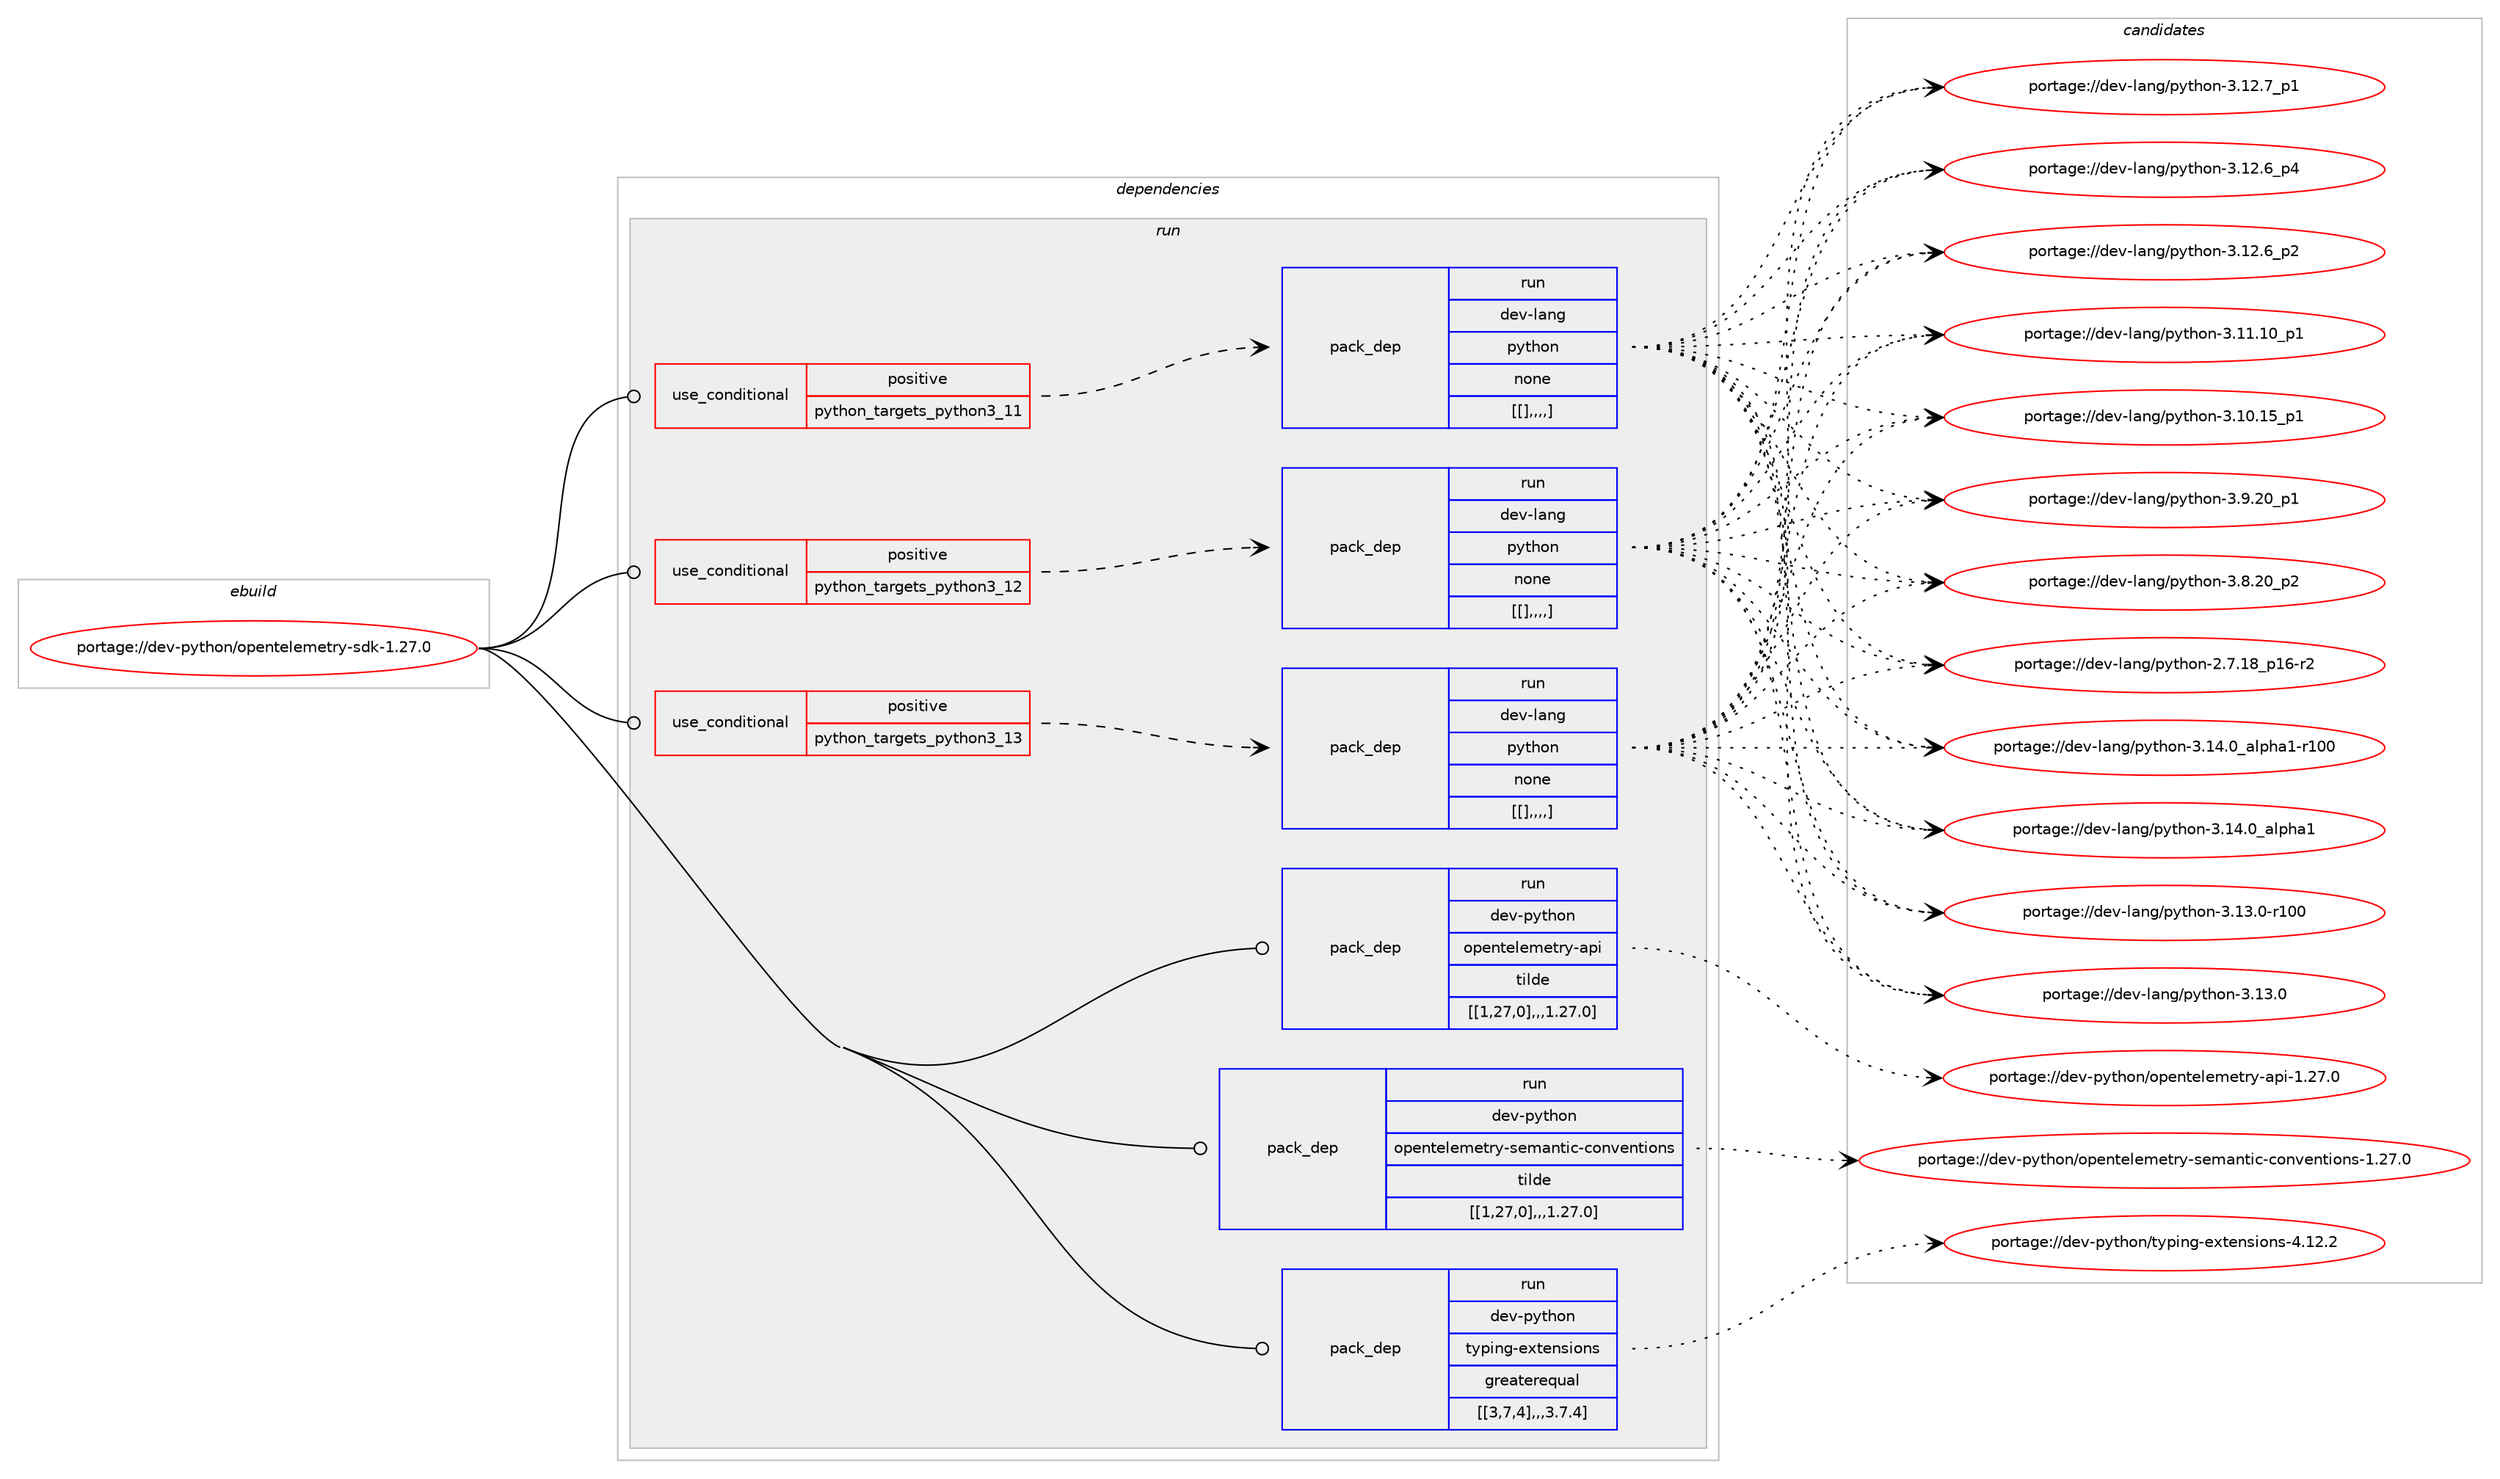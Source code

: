 digraph prolog {

# *************
# Graph options
# *************

newrank=true;
concentrate=true;
compound=true;
graph [rankdir=LR,fontname=Helvetica,fontsize=10,ranksep=1.5];#, ranksep=2.5, nodesep=0.2];
edge  [arrowhead=vee];
node  [fontname=Helvetica,fontsize=10];

# **********
# The ebuild
# **********

subgraph cluster_leftcol {
color=gray;
label=<<i>ebuild</i>>;
id [label="portage://dev-python/opentelemetry-sdk-1.27.0", color=red, width=4, href="../dev-python/opentelemetry-sdk-1.27.0.svg"];
}

# ****************
# The dependencies
# ****************

subgraph cluster_midcol {
color=gray;
label=<<i>dependencies</i>>;
subgraph cluster_compile {
fillcolor="#eeeeee";
style=filled;
label=<<i>compile</i>>;
}
subgraph cluster_compileandrun {
fillcolor="#eeeeee";
style=filled;
label=<<i>compile and run</i>>;
}
subgraph cluster_run {
fillcolor="#eeeeee";
style=filled;
label=<<i>run</i>>;
subgraph cond37864 {
dependency159007 [label=<<TABLE BORDER="0" CELLBORDER="1" CELLSPACING="0" CELLPADDING="4"><TR><TD ROWSPAN="3" CELLPADDING="10">use_conditional</TD></TR><TR><TD>positive</TD></TR><TR><TD>python_targets_python3_11</TD></TR></TABLE>>, shape=none, color=red];
subgraph pack119835 {
dependency159031 [label=<<TABLE BORDER="0" CELLBORDER="1" CELLSPACING="0" CELLPADDING="4" WIDTH="220"><TR><TD ROWSPAN="6" CELLPADDING="30">pack_dep</TD></TR><TR><TD WIDTH="110">run</TD></TR><TR><TD>dev-lang</TD></TR><TR><TD>python</TD></TR><TR><TD>none</TD></TR><TR><TD>[[],,,,]</TD></TR></TABLE>>, shape=none, color=blue];
}
dependency159007:e -> dependency159031:w [weight=20,style="dashed",arrowhead="vee"];
}
id:e -> dependency159007:w [weight=20,style="solid",arrowhead="odot"];
subgraph cond37872 {
dependency159034 [label=<<TABLE BORDER="0" CELLBORDER="1" CELLSPACING="0" CELLPADDING="4"><TR><TD ROWSPAN="3" CELLPADDING="10">use_conditional</TD></TR><TR><TD>positive</TD></TR><TR><TD>python_targets_python3_12</TD></TR></TABLE>>, shape=none, color=red];
subgraph pack119850 {
dependency159050 [label=<<TABLE BORDER="0" CELLBORDER="1" CELLSPACING="0" CELLPADDING="4" WIDTH="220"><TR><TD ROWSPAN="6" CELLPADDING="30">pack_dep</TD></TR><TR><TD WIDTH="110">run</TD></TR><TR><TD>dev-lang</TD></TR><TR><TD>python</TD></TR><TR><TD>none</TD></TR><TR><TD>[[],,,,]</TD></TR></TABLE>>, shape=none, color=blue];
}
dependency159034:e -> dependency159050:w [weight=20,style="dashed",arrowhead="vee"];
}
id:e -> dependency159034:w [weight=20,style="solid",arrowhead="odot"];
subgraph cond37904 {
dependency159170 [label=<<TABLE BORDER="0" CELLBORDER="1" CELLSPACING="0" CELLPADDING="4"><TR><TD ROWSPAN="3" CELLPADDING="10">use_conditional</TD></TR><TR><TD>positive</TD></TR><TR><TD>python_targets_python3_13</TD></TR></TABLE>>, shape=none, color=red];
subgraph pack119940 {
dependency159208 [label=<<TABLE BORDER="0" CELLBORDER="1" CELLSPACING="0" CELLPADDING="4" WIDTH="220"><TR><TD ROWSPAN="6" CELLPADDING="30">pack_dep</TD></TR><TR><TD WIDTH="110">run</TD></TR><TR><TD>dev-lang</TD></TR><TR><TD>python</TD></TR><TR><TD>none</TD></TR><TR><TD>[[],,,,]</TD></TR></TABLE>>, shape=none, color=blue];
}
dependency159170:e -> dependency159208:w [weight=20,style="dashed",arrowhead="vee"];
}
id:e -> dependency159170:w [weight=20,style="solid",arrowhead="odot"];
subgraph pack119979 {
dependency159230 [label=<<TABLE BORDER="0" CELLBORDER="1" CELLSPACING="0" CELLPADDING="4" WIDTH="220"><TR><TD ROWSPAN="6" CELLPADDING="30">pack_dep</TD></TR><TR><TD WIDTH="110">run</TD></TR><TR><TD>dev-python</TD></TR><TR><TD>opentelemetry-api</TD></TR><TR><TD>tilde</TD></TR><TR><TD>[[1,27,0],,,1.27.0]</TD></TR></TABLE>>, shape=none, color=blue];
}
id:e -> dependency159230:w [weight=20,style="solid",arrowhead="odot"];
subgraph pack119983 {
dependency159264 [label=<<TABLE BORDER="0" CELLBORDER="1" CELLSPACING="0" CELLPADDING="4" WIDTH="220"><TR><TD ROWSPAN="6" CELLPADDING="30">pack_dep</TD></TR><TR><TD WIDTH="110">run</TD></TR><TR><TD>dev-python</TD></TR><TR><TD>opentelemetry-semantic-conventions</TD></TR><TR><TD>tilde</TD></TR><TR><TD>[[1,27,0],,,1.27.0]</TD></TR></TABLE>>, shape=none, color=blue];
}
id:e -> dependency159264:w [weight=20,style="solid",arrowhead="odot"];
subgraph pack120040 {
dependency159325 [label=<<TABLE BORDER="0" CELLBORDER="1" CELLSPACING="0" CELLPADDING="4" WIDTH="220"><TR><TD ROWSPAN="6" CELLPADDING="30">pack_dep</TD></TR><TR><TD WIDTH="110">run</TD></TR><TR><TD>dev-python</TD></TR><TR><TD>typing-extensions</TD></TR><TR><TD>greaterequal</TD></TR><TR><TD>[[3,7,4],,,3.7.4]</TD></TR></TABLE>>, shape=none, color=blue];
}
id:e -> dependency159325:w [weight=20,style="solid",arrowhead="odot"];
}
}

# **************
# The candidates
# **************

subgraph cluster_choices {
rank=same;
color=gray;
label=<<i>candidates</i>>;

subgraph choice119630 {
color=black;
nodesep=1;
choice100101118451089711010347112121116104111110455146495246489597108112104974945114494848 [label="portage://dev-lang/python-3.14.0_alpha1-r100", color=red, width=4,href="../dev-lang/python-3.14.0_alpha1-r100.svg"];
choice1001011184510897110103471121211161041111104551464952464895971081121049749 [label="portage://dev-lang/python-3.14.0_alpha1", color=red, width=4,href="../dev-lang/python-3.14.0_alpha1.svg"];
choice1001011184510897110103471121211161041111104551464951464845114494848 [label="portage://dev-lang/python-3.13.0-r100", color=red, width=4,href="../dev-lang/python-3.13.0-r100.svg"];
choice10010111845108971101034711212111610411111045514649514648 [label="portage://dev-lang/python-3.13.0", color=red, width=4,href="../dev-lang/python-3.13.0.svg"];
choice100101118451089711010347112121116104111110455146495046559511249 [label="portage://dev-lang/python-3.12.7_p1", color=red, width=4,href="../dev-lang/python-3.12.7_p1.svg"];
choice100101118451089711010347112121116104111110455146495046549511252 [label="portage://dev-lang/python-3.12.6_p4", color=red, width=4,href="../dev-lang/python-3.12.6_p4.svg"];
choice100101118451089711010347112121116104111110455146495046549511250 [label="portage://dev-lang/python-3.12.6_p2", color=red, width=4,href="../dev-lang/python-3.12.6_p2.svg"];
choice10010111845108971101034711212111610411111045514649494649489511249 [label="portage://dev-lang/python-3.11.10_p1", color=red, width=4,href="../dev-lang/python-3.11.10_p1.svg"];
choice10010111845108971101034711212111610411111045514649484649539511249 [label="portage://dev-lang/python-3.10.15_p1", color=red, width=4,href="../dev-lang/python-3.10.15_p1.svg"];
choice100101118451089711010347112121116104111110455146574650489511249 [label="portage://dev-lang/python-3.9.20_p1", color=red, width=4,href="../dev-lang/python-3.9.20_p1.svg"];
choice100101118451089711010347112121116104111110455146564650489511250 [label="portage://dev-lang/python-3.8.20_p2", color=red, width=4,href="../dev-lang/python-3.8.20_p2.svg"];
choice100101118451089711010347112121116104111110455046554649569511249544511450 [label="portage://dev-lang/python-2.7.18_p16-r2", color=red, width=4,href="../dev-lang/python-2.7.18_p16-r2.svg"];
dependency159031:e -> choice100101118451089711010347112121116104111110455146495246489597108112104974945114494848:w [style=dotted,weight="100"];
dependency159031:e -> choice1001011184510897110103471121211161041111104551464952464895971081121049749:w [style=dotted,weight="100"];
dependency159031:e -> choice1001011184510897110103471121211161041111104551464951464845114494848:w [style=dotted,weight="100"];
dependency159031:e -> choice10010111845108971101034711212111610411111045514649514648:w [style=dotted,weight="100"];
dependency159031:e -> choice100101118451089711010347112121116104111110455146495046559511249:w [style=dotted,weight="100"];
dependency159031:e -> choice100101118451089711010347112121116104111110455146495046549511252:w [style=dotted,weight="100"];
dependency159031:e -> choice100101118451089711010347112121116104111110455146495046549511250:w [style=dotted,weight="100"];
dependency159031:e -> choice10010111845108971101034711212111610411111045514649494649489511249:w [style=dotted,weight="100"];
dependency159031:e -> choice10010111845108971101034711212111610411111045514649484649539511249:w [style=dotted,weight="100"];
dependency159031:e -> choice100101118451089711010347112121116104111110455146574650489511249:w [style=dotted,weight="100"];
dependency159031:e -> choice100101118451089711010347112121116104111110455146564650489511250:w [style=dotted,weight="100"];
dependency159031:e -> choice100101118451089711010347112121116104111110455046554649569511249544511450:w [style=dotted,weight="100"];
}
subgraph choice119646 {
color=black;
nodesep=1;
choice100101118451089711010347112121116104111110455146495246489597108112104974945114494848 [label="portage://dev-lang/python-3.14.0_alpha1-r100", color=red, width=4,href="../dev-lang/python-3.14.0_alpha1-r100.svg"];
choice1001011184510897110103471121211161041111104551464952464895971081121049749 [label="portage://dev-lang/python-3.14.0_alpha1", color=red, width=4,href="../dev-lang/python-3.14.0_alpha1.svg"];
choice1001011184510897110103471121211161041111104551464951464845114494848 [label="portage://dev-lang/python-3.13.0-r100", color=red, width=4,href="../dev-lang/python-3.13.0-r100.svg"];
choice10010111845108971101034711212111610411111045514649514648 [label="portage://dev-lang/python-3.13.0", color=red, width=4,href="../dev-lang/python-3.13.0.svg"];
choice100101118451089711010347112121116104111110455146495046559511249 [label="portage://dev-lang/python-3.12.7_p1", color=red, width=4,href="../dev-lang/python-3.12.7_p1.svg"];
choice100101118451089711010347112121116104111110455146495046549511252 [label="portage://dev-lang/python-3.12.6_p4", color=red, width=4,href="../dev-lang/python-3.12.6_p4.svg"];
choice100101118451089711010347112121116104111110455146495046549511250 [label="portage://dev-lang/python-3.12.6_p2", color=red, width=4,href="../dev-lang/python-3.12.6_p2.svg"];
choice10010111845108971101034711212111610411111045514649494649489511249 [label="portage://dev-lang/python-3.11.10_p1", color=red, width=4,href="../dev-lang/python-3.11.10_p1.svg"];
choice10010111845108971101034711212111610411111045514649484649539511249 [label="portage://dev-lang/python-3.10.15_p1", color=red, width=4,href="../dev-lang/python-3.10.15_p1.svg"];
choice100101118451089711010347112121116104111110455146574650489511249 [label="portage://dev-lang/python-3.9.20_p1", color=red, width=4,href="../dev-lang/python-3.9.20_p1.svg"];
choice100101118451089711010347112121116104111110455146564650489511250 [label="portage://dev-lang/python-3.8.20_p2", color=red, width=4,href="../dev-lang/python-3.8.20_p2.svg"];
choice100101118451089711010347112121116104111110455046554649569511249544511450 [label="portage://dev-lang/python-2.7.18_p16-r2", color=red, width=4,href="../dev-lang/python-2.7.18_p16-r2.svg"];
dependency159050:e -> choice100101118451089711010347112121116104111110455146495246489597108112104974945114494848:w [style=dotted,weight="100"];
dependency159050:e -> choice1001011184510897110103471121211161041111104551464952464895971081121049749:w [style=dotted,weight="100"];
dependency159050:e -> choice1001011184510897110103471121211161041111104551464951464845114494848:w [style=dotted,weight="100"];
dependency159050:e -> choice10010111845108971101034711212111610411111045514649514648:w [style=dotted,weight="100"];
dependency159050:e -> choice100101118451089711010347112121116104111110455146495046559511249:w [style=dotted,weight="100"];
dependency159050:e -> choice100101118451089711010347112121116104111110455146495046549511252:w [style=dotted,weight="100"];
dependency159050:e -> choice100101118451089711010347112121116104111110455146495046549511250:w [style=dotted,weight="100"];
dependency159050:e -> choice10010111845108971101034711212111610411111045514649494649489511249:w [style=dotted,weight="100"];
dependency159050:e -> choice10010111845108971101034711212111610411111045514649484649539511249:w [style=dotted,weight="100"];
dependency159050:e -> choice100101118451089711010347112121116104111110455146574650489511249:w [style=dotted,weight="100"];
dependency159050:e -> choice100101118451089711010347112121116104111110455146564650489511250:w [style=dotted,weight="100"];
dependency159050:e -> choice100101118451089711010347112121116104111110455046554649569511249544511450:w [style=dotted,weight="100"];
}
subgraph choice119693 {
color=black;
nodesep=1;
choice100101118451089711010347112121116104111110455146495246489597108112104974945114494848 [label="portage://dev-lang/python-3.14.0_alpha1-r100", color=red, width=4,href="../dev-lang/python-3.14.0_alpha1-r100.svg"];
choice1001011184510897110103471121211161041111104551464952464895971081121049749 [label="portage://dev-lang/python-3.14.0_alpha1", color=red, width=4,href="../dev-lang/python-3.14.0_alpha1.svg"];
choice1001011184510897110103471121211161041111104551464951464845114494848 [label="portage://dev-lang/python-3.13.0-r100", color=red, width=4,href="../dev-lang/python-3.13.0-r100.svg"];
choice10010111845108971101034711212111610411111045514649514648 [label="portage://dev-lang/python-3.13.0", color=red, width=4,href="../dev-lang/python-3.13.0.svg"];
choice100101118451089711010347112121116104111110455146495046559511249 [label="portage://dev-lang/python-3.12.7_p1", color=red, width=4,href="../dev-lang/python-3.12.7_p1.svg"];
choice100101118451089711010347112121116104111110455146495046549511252 [label="portage://dev-lang/python-3.12.6_p4", color=red, width=4,href="../dev-lang/python-3.12.6_p4.svg"];
choice100101118451089711010347112121116104111110455146495046549511250 [label="portage://dev-lang/python-3.12.6_p2", color=red, width=4,href="../dev-lang/python-3.12.6_p2.svg"];
choice10010111845108971101034711212111610411111045514649494649489511249 [label="portage://dev-lang/python-3.11.10_p1", color=red, width=4,href="../dev-lang/python-3.11.10_p1.svg"];
choice10010111845108971101034711212111610411111045514649484649539511249 [label="portage://dev-lang/python-3.10.15_p1", color=red, width=4,href="../dev-lang/python-3.10.15_p1.svg"];
choice100101118451089711010347112121116104111110455146574650489511249 [label="portage://dev-lang/python-3.9.20_p1", color=red, width=4,href="../dev-lang/python-3.9.20_p1.svg"];
choice100101118451089711010347112121116104111110455146564650489511250 [label="portage://dev-lang/python-3.8.20_p2", color=red, width=4,href="../dev-lang/python-3.8.20_p2.svg"];
choice100101118451089711010347112121116104111110455046554649569511249544511450 [label="portage://dev-lang/python-2.7.18_p16-r2", color=red, width=4,href="../dev-lang/python-2.7.18_p16-r2.svg"];
dependency159208:e -> choice100101118451089711010347112121116104111110455146495246489597108112104974945114494848:w [style=dotted,weight="100"];
dependency159208:e -> choice1001011184510897110103471121211161041111104551464952464895971081121049749:w [style=dotted,weight="100"];
dependency159208:e -> choice1001011184510897110103471121211161041111104551464951464845114494848:w [style=dotted,weight="100"];
dependency159208:e -> choice10010111845108971101034711212111610411111045514649514648:w [style=dotted,weight="100"];
dependency159208:e -> choice100101118451089711010347112121116104111110455146495046559511249:w [style=dotted,weight="100"];
dependency159208:e -> choice100101118451089711010347112121116104111110455146495046549511252:w [style=dotted,weight="100"];
dependency159208:e -> choice100101118451089711010347112121116104111110455146495046549511250:w [style=dotted,weight="100"];
dependency159208:e -> choice10010111845108971101034711212111610411111045514649494649489511249:w [style=dotted,weight="100"];
dependency159208:e -> choice10010111845108971101034711212111610411111045514649484649539511249:w [style=dotted,weight="100"];
dependency159208:e -> choice100101118451089711010347112121116104111110455146574650489511249:w [style=dotted,weight="100"];
dependency159208:e -> choice100101118451089711010347112121116104111110455146564650489511250:w [style=dotted,weight="100"];
dependency159208:e -> choice100101118451089711010347112121116104111110455046554649569511249544511450:w [style=dotted,weight="100"];
}
subgraph choice119709 {
color=black;
nodesep=1;
choice1001011184511212111610411111047111112101110116101108101109101116114121459711210545494650554648 [label="portage://dev-python/opentelemetry-api-1.27.0", color=red, width=4,href="../dev-python/opentelemetry-api-1.27.0.svg"];
dependency159230:e -> choice1001011184511212111610411111047111112101110116101108101109101116114121459711210545494650554648:w [style=dotted,weight="100"];
}
subgraph choice119711 {
color=black;
nodesep=1;
choice1001011184511212111610411111047111112101110116101108101109101116114121451151011099711011610599459911111011810111011610511111011545494650554648 [label="portage://dev-python/opentelemetry-semantic-conventions-1.27.0", color=red, width=4,href="../dev-python/opentelemetry-semantic-conventions-1.27.0.svg"];
dependency159264:e -> choice1001011184511212111610411111047111112101110116101108101109101116114121451151011099711011610599459911111011810111011610511111011545494650554648:w [style=dotted,weight="100"];
}
subgraph choice119714 {
color=black;
nodesep=1;
choice10010111845112121116104111110471161211121051101034510112011610111011510511111011545524649504650 [label="portage://dev-python/typing-extensions-4.12.2", color=red, width=4,href="../dev-python/typing-extensions-4.12.2.svg"];
dependency159325:e -> choice10010111845112121116104111110471161211121051101034510112011610111011510511111011545524649504650:w [style=dotted,weight="100"];
}
}

}
